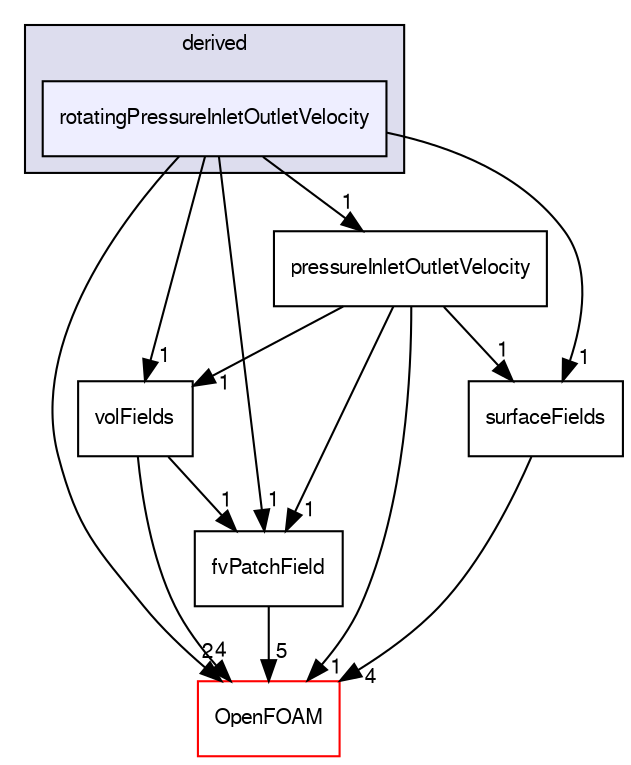 digraph "src/finiteVolume/fields/fvPatchFields/derived/rotatingPressureInletOutletVelocity" {
  bgcolor=transparent;
  compound=true
  node [ fontsize="10", fontname="FreeSans"];
  edge [ labelfontsize="10", labelfontname="FreeSans"];
  subgraph clusterdir_ece9aa6b5af9a7776a75b0c1993b0910 {
    graph [ bgcolor="#ddddee", pencolor="black", label="derived" fontname="FreeSans", fontsize="10", URL="dir_ece9aa6b5af9a7776a75b0c1993b0910.html"]
  dir_2b8b8d23d808ad883bd4e92817b87d30 [shape=box, label="rotatingPressureInletOutletVelocity", style="filled", fillcolor="#eeeeff", pencolor="black", URL="dir_2b8b8d23d808ad883bd4e92817b87d30.html"];
  }
  dir_6b9423849569a7ee618201e7cfce9eaa [shape=box label="fvPatchField" URL="dir_6b9423849569a7ee618201e7cfce9eaa.html"];
  dir_bd8bf7fa65467c460a50eacc456ce356 [shape=box label="volFields" URL="dir_bd8bf7fa65467c460a50eacc456ce356.html"];
  dir_8dd1641879b090fac245a2caaefe4d9a [shape=box label="pressureInletOutletVelocity" URL="dir_8dd1641879b090fac245a2caaefe4d9a.html"];
  dir_c5473ff19b20e6ec4dfe5c310b3778a8 [shape=box label="OpenFOAM" color="red" URL="dir_c5473ff19b20e6ec4dfe5c310b3778a8.html"];
  dir_606ba9250f9107f82f779cbd3e87c3a5 [shape=box label="surfaceFields" URL="dir_606ba9250f9107f82f779cbd3e87c3a5.html"];
  dir_6b9423849569a7ee618201e7cfce9eaa->dir_c5473ff19b20e6ec4dfe5c310b3778a8 [headlabel="5", labeldistance=1.5 headhref="dir_000882_001732.html"];
  dir_bd8bf7fa65467c460a50eacc456ce356->dir_6b9423849569a7ee618201e7cfce9eaa [headlabel="1", labeldistance=1.5 headhref="dir_000903_000882.html"];
  dir_bd8bf7fa65467c460a50eacc456ce356->dir_c5473ff19b20e6ec4dfe5c310b3778a8 [headlabel="4", labeldistance=1.5 headhref="dir_000903_001732.html"];
  dir_8dd1641879b090fac245a2caaefe4d9a->dir_6b9423849569a7ee618201e7cfce9eaa [headlabel="1", labeldistance=1.5 headhref="dir_000851_000882.html"];
  dir_8dd1641879b090fac245a2caaefe4d9a->dir_bd8bf7fa65467c460a50eacc456ce356 [headlabel="1", labeldistance=1.5 headhref="dir_000851_000903.html"];
  dir_8dd1641879b090fac245a2caaefe4d9a->dir_c5473ff19b20e6ec4dfe5c310b3778a8 [headlabel="1", labeldistance=1.5 headhref="dir_000851_001732.html"];
  dir_8dd1641879b090fac245a2caaefe4d9a->dir_606ba9250f9107f82f779cbd3e87c3a5 [headlabel="1", labeldistance=1.5 headhref="dir_000851_000902.html"];
  dir_2b8b8d23d808ad883bd4e92817b87d30->dir_6b9423849569a7ee618201e7cfce9eaa [headlabel="1", labeldistance=1.5 headhref="dir_000856_000882.html"];
  dir_2b8b8d23d808ad883bd4e92817b87d30->dir_bd8bf7fa65467c460a50eacc456ce356 [headlabel="1", labeldistance=1.5 headhref="dir_000856_000903.html"];
  dir_2b8b8d23d808ad883bd4e92817b87d30->dir_8dd1641879b090fac245a2caaefe4d9a [headlabel="1", labeldistance=1.5 headhref="dir_000856_000851.html"];
  dir_2b8b8d23d808ad883bd4e92817b87d30->dir_c5473ff19b20e6ec4dfe5c310b3778a8 [headlabel="2", labeldistance=1.5 headhref="dir_000856_001732.html"];
  dir_2b8b8d23d808ad883bd4e92817b87d30->dir_606ba9250f9107f82f779cbd3e87c3a5 [headlabel="1", labeldistance=1.5 headhref="dir_000856_000902.html"];
  dir_606ba9250f9107f82f779cbd3e87c3a5->dir_c5473ff19b20e6ec4dfe5c310b3778a8 [headlabel="4", labeldistance=1.5 headhref="dir_000902_001732.html"];
}
